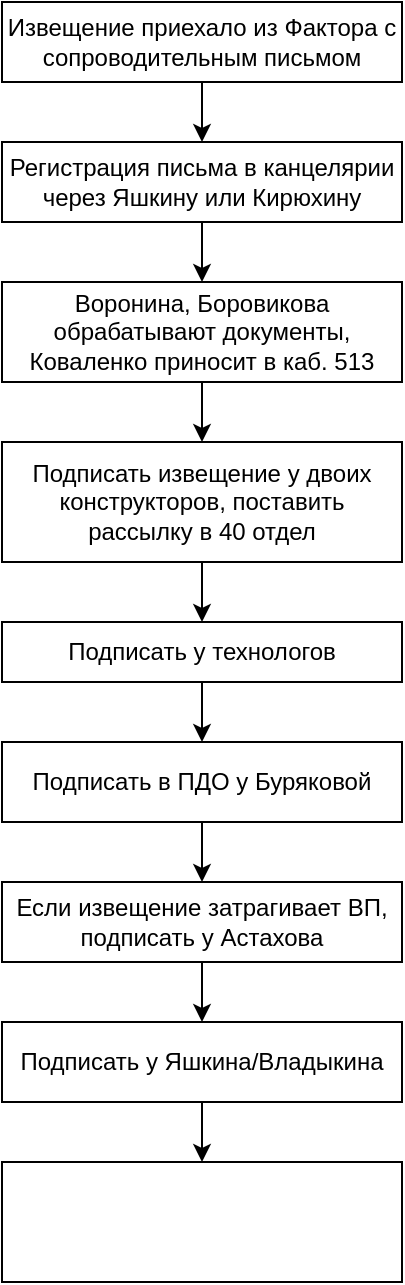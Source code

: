 <mxfile version="26.0.16">
  <diagram name="Page-1" id="KUoFl5WQvHAJrL7WHfOj">
    <mxGraphModel dx="956" dy="504" grid="1" gridSize="10" guides="1" tooltips="1" connect="1" arrows="1" fold="1" page="1" pageScale="1" pageWidth="827" pageHeight="1169" math="0" shadow="0">
      <root>
        <mxCell id="0" />
        <mxCell id="1" parent="0" />
        <mxCell id="ZSdAQexFSt7yTD40yPm5-3" style="edgeStyle=orthogonalEdgeStyle;rounded=0;orthogonalLoop=1;jettySize=auto;html=1;exitX=0.5;exitY=1;exitDx=0;exitDy=0;entryX=0.5;entryY=0;entryDx=0;entryDy=0;" edge="1" parent="1" source="ZSdAQexFSt7yTD40yPm5-1" target="ZSdAQexFSt7yTD40yPm5-4">
          <mxGeometry relative="1" as="geometry">
            <mxPoint x="414" y="160" as="targetPoint" />
          </mxGeometry>
        </mxCell>
        <mxCell id="ZSdAQexFSt7yTD40yPm5-1" value="Извещение приехало из Фактора с сопроводительным письмом" style="rounded=0;whiteSpace=wrap;html=1;" vertex="1" parent="1">
          <mxGeometry x="320" y="40" width="200" height="40" as="geometry" />
        </mxCell>
        <mxCell id="ZSdAQexFSt7yTD40yPm5-4" value="Регистрация письма в канцелярии&lt;div&gt;через Яшкину или Кирюхину&lt;/div&gt;" style="rounded=0;whiteSpace=wrap;html=1;" vertex="1" parent="1">
          <mxGeometry x="320" y="110" width="200" height="40" as="geometry" />
        </mxCell>
        <mxCell id="ZSdAQexFSt7yTD40yPm5-5" style="edgeStyle=orthogonalEdgeStyle;rounded=0;orthogonalLoop=1;jettySize=auto;html=1;exitX=0.5;exitY=1;exitDx=0;exitDy=0;entryX=0.5;entryY=0;entryDx=0;entryDy=0;" edge="1" parent="1" source="ZSdAQexFSt7yTD40yPm5-4" target="ZSdAQexFSt7yTD40yPm5-6">
          <mxGeometry relative="1" as="geometry">
            <mxPoint x="414" y="280" as="targetPoint" />
            <mxPoint x="414" y="220" as="sourcePoint" />
          </mxGeometry>
        </mxCell>
        <mxCell id="ZSdAQexFSt7yTD40yPm5-6" value="Воронина, Боровикова обрабатывают документы, Коваленко приносит в каб. 513" style="rounded=0;whiteSpace=wrap;html=1;" vertex="1" parent="1">
          <mxGeometry x="320" y="180" width="200" height="50" as="geometry" />
        </mxCell>
        <mxCell id="ZSdAQexFSt7yTD40yPm5-7" value="Подписать извещение у двоих конструкторов, поставить рассылку в 40 отдел" style="rounded=0;whiteSpace=wrap;html=1;" vertex="1" parent="1">
          <mxGeometry x="320" y="260" width="200" height="60" as="geometry" />
        </mxCell>
        <mxCell id="ZSdAQexFSt7yTD40yPm5-8" value="" style="endArrow=classic;html=1;rounded=0;entryX=0.5;entryY=0;entryDx=0;entryDy=0;exitX=0.5;exitY=1;exitDx=0;exitDy=0;" edge="1" parent="1" source="ZSdAQexFSt7yTD40yPm5-6" target="ZSdAQexFSt7yTD40yPm5-7">
          <mxGeometry width="50" height="50" relative="1" as="geometry">
            <mxPoint x="390" y="310" as="sourcePoint" />
            <mxPoint x="440" y="260" as="targetPoint" />
          </mxGeometry>
        </mxCell>
        <mxCell id="ZSdAQexFSt7yTD40yPm5-9" value="Подписать у технологов" style="rounded=0;whiteSpace=wrap;html=1;" vertex="1" parent="1">
          <mxGeometry x="320" y="350" width="200" height="30" as="geometry" />
        </mxCell>
        <mxCell id="ZSdAQexFSt7yTD40yPm5-10" value="" style="endArrow=classic;html=1;rounded=0;exitX=0.5;exitY=1;exitDx=0;exitDy=0;entryX=0.5;entryY=0;entryDx=0;entryDy=0;" edge="1" parent="1" source="ZSdAQexFSt7yTD40yPm5-7" target="ZSdAQexFSt7yTD40yPm5-9">
          <mxGeometry width="50" height="50" relative="1" as="geometry">
            <mxPoint x="560" y="370" as="sourcePoint" />
            <mxPoint x="610" y="320" as="targetPoint" />
          </mxGeometry>
        </mxCell>
        <mxCell id="ZSdAQexFSt7yTD40yPm5-11" value="Подписать в ПДО у Буряковой" style="rounded=0;whiteSpace=wrap;html=1;" vertex="1" parent="1">
          <mxGeometry x="320" y="410" width="200" height="40" as="geometry" />
        </mxCell>
        <mxCell id="ZSdAQexFSt7yTD40yPm5-12" value="" style="endArrow=classic;html=1;rounded=0;entryX=0.5;entryY=0;entryDx=0;entryDy=0;exitX=0.5;exitY=1;exitDx=0;exitDy=0;" edge="1" parent="1" source="ZSdAQexFSt7yTD40yPm5-9" target="ZSdAQexFSt7yTD40yPm5-11">
          <mxGeometry width="50" height="50" relative="1" as="geometry">
            <mxPoint x="390" y="460" as="sourcePoint" />
            <mxPoint x="440" y="410" as="targetPoint" />
          </mxGeometry>
        </mxCell>
        <mxCell id="ZSdAQexFSt7yTD40yPm5-13" style="edgeStyle=orthogonalEdgeStyle;rounded=0;orthogonalLoop=1;jettySize=auto;html=1;exitX=0.5;exitY=1;exitDx=0;exitDy=0;" edge="1" parent="1" source="ZSdAQexFSt7yTD40yPm5-6" target="ZSdAQexFSt7yTD40yPm5-6">
          <mxGeometry relative="1" as="geometry" />
        </mxCell>
        <mxCell id="ZSdAQexFSt7yTD40yPm5-14" value="Если извещение затрагивает ВП, подписать у Астахова" style="rounded=0;whiteSpace=wrap;html=1;" vertex="1" parent="1">
          <mxGeometry x="320" y="480" width="200" height="40" as="geometry" />
        </mxCell>
        <mxCell id="ZSdAQexFSt7yTD40yPm5-15" value="" style="endArrow=classic;html=1;rounded=0;entryX=0.5;entryY=0;entryDx=0;entryDy=0;exitX=0.5;exitY=1;exitDx=0;exitDy=0;" edge="1" parent="1" source="ZSdAQexFSt7yTD40yPm5-11" target="ZSdAQexFSt7yTD40yPm5-14">
          <mxGeometry width="50" height="50" relative="1" as="geometry">
            <mxPoint x="390" y="530" as="sourcePoint" />
            <mxPoint x="440" y="480" as="targetPoint" />
          </mxGeometry>
        </mxCell>
        <mxCell id="ZSdAQexFSt7yTD40yPm5-16" value="Подписать у Яшкина/Владыкина" style="rounded=0;whiteSpace=wrap;html=1;" vertex="1" parent="1">
          <mxGeometry x="320" y="550" width="200" height="40" as="geometry" />
        </mxCell>
        <mxCell id="ZSdAQexFSt7yTD40yPm5-17" value="" style="endArrow=classic;html=1;rounded=0;exitX=0.5;exitY=1;exitDx=0;exitDy=0;" edge="1" parent="1" source="ZSdAQexFSt7yTD40yPm5-14" target="ZSdAQexFSt7yTD40yPm5-16">
          <mxGeometry width="50" height="50" relative="1" as="geometry">
            <mxPoint x="390" y="510" as="sourcePoint" />
            <mxPoint x="440" y="460" as="targetPoint" />
          </mxGeometry>
        </mxCell>
        <mxCell id="ZSdAQexFSt7yTD40yPm5-18" value="" style="endArrow=classic;html=1;rounded=0;exitX=0.5;exitY=1;exitDx=0;exitDy=0;" edge="1" parent="1" source="ZSdAQexFSt7yTD40yPm5-16">
          <mxGeometry width="50" height="50" relative="1" as="geometry">
            <mxPoint x="390" y="510" as="sourcePoint" />
            <mxPoint x="420" y="620" as="targetPoint" />
          </mxGeometry>
        </mxCell>
        <mxCell id="ZSdAQexFSt7yTD40yPm5-19" value="" style="rounded=0;whiteSpace=wrap;html=1;" vertex="1" parent="1">
          <mxGeometry x="320" y="620" width="200" height="60" as="geometry" />
        </mxCell>
      </root>
    </mxGraphModel>
  </diagram>
</mxfile>
